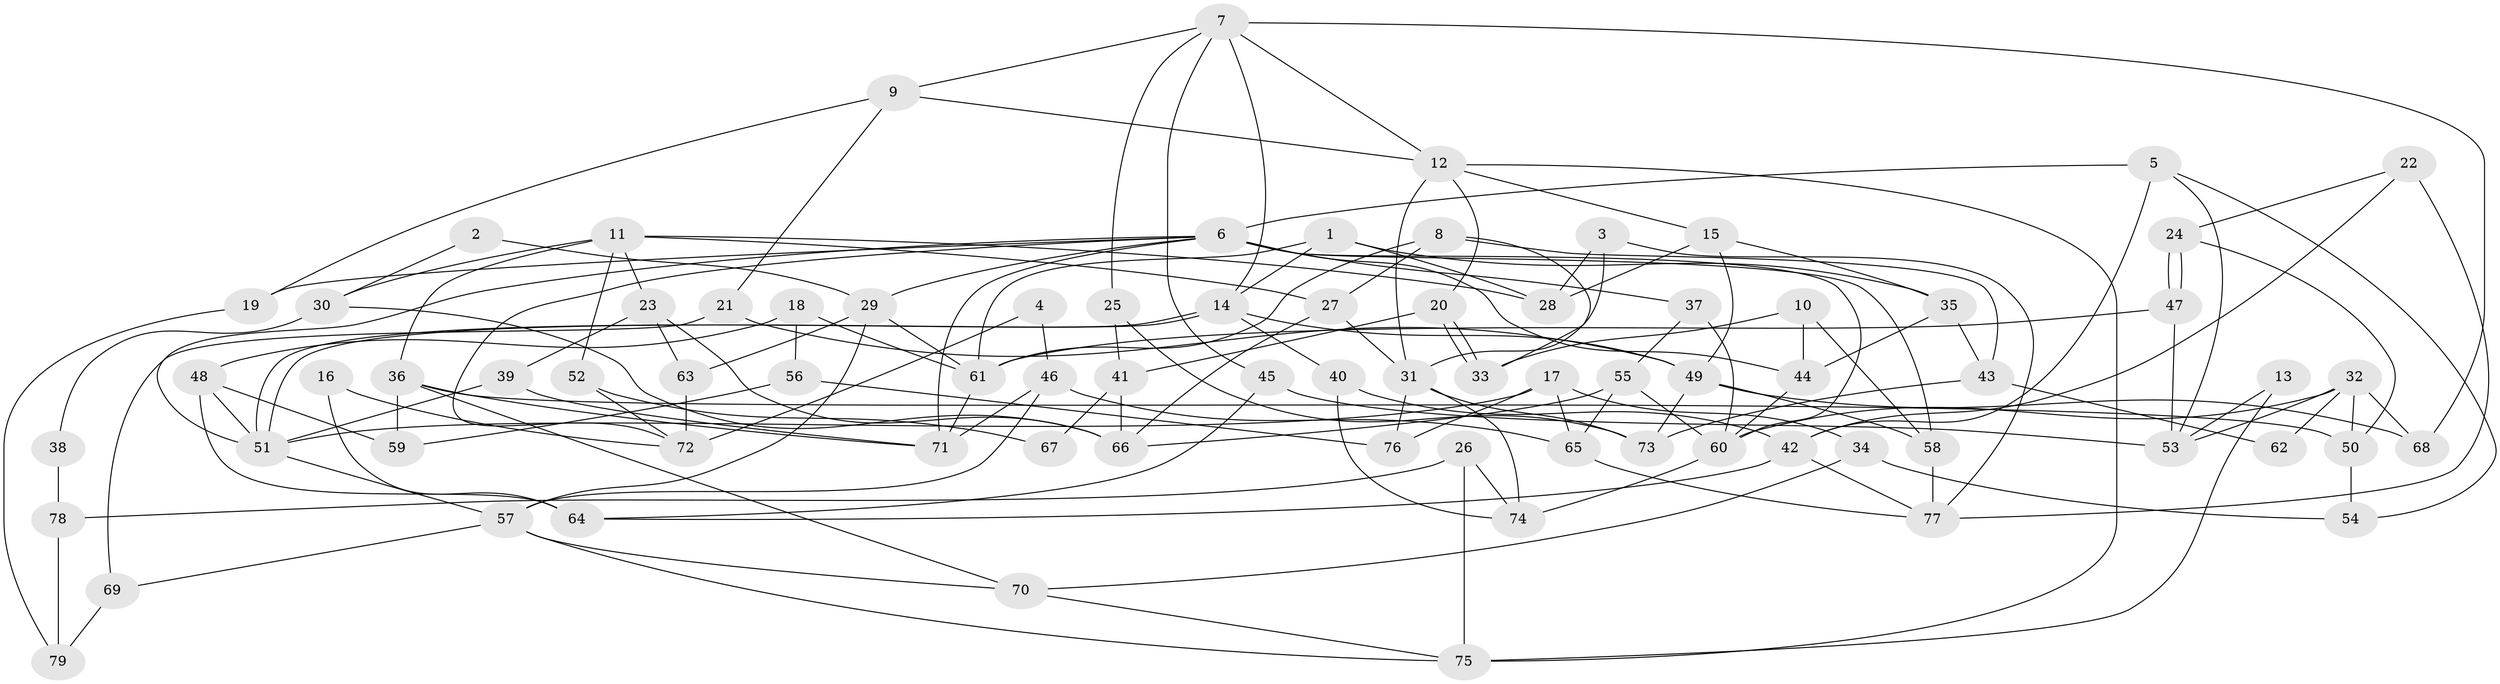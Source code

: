 // Generated by graph-tools (version 1.1) at 2025/11/02/27/25 16:11:19]
// undirected, 79 vertices, 158 edges
graph export_dot {
graph [start="1"]
  node [color=gray90,style=filled];
  1;
  2;
  3;
  4;
  5;
  6;
  7;
  8;
  9;
  10;
  11;
  12;
  13;
  14;
  15;
  16;
  17;
  18;
  19;
  20;
  21;
  22;
  23;
  24;
  25;
  26;
  27;
  28;
  29;
  30;
  31;
  32;
  33;
  34;
  35;
  36;
  37;
  38;
  39;
  40;
  41;
  42;
  43;
  44;
  45;
  46;
  47;
  48;
  49;
  50;
  51;
  52;
  53;
  54;
  55;
  56;
  57;
  58;
  59;
  60;
  61;
  62;
  63;
  64;
  65;
  66;
  67;
  68;
  69;
  70;
  71;
  72;
  73;
  74;
  75;
  76;
  77;
  78;
  79;
  1 -- 14;
  1 -- 28;
  1 -- 35;
  1 -- 61;
  2 -- 29;
  2 -- 30;
  3 -- 28;
  3 -- 31;
  3 -- 77;
  4 -- 46;
  4 -- 72;
  5 -- 42;
  5 -- 6;
  5 -- 53;
  5 -- 54;
  6 -- 51;
  6 -- 60;
  6 -- 19;
  6 -- 29;
  6 -- 37;
  6 -- 44;
  6 -- 58;
  6 -- 71;
  6 -- 72;
  7 -- 68;
  7 -- 14;
  7 -- 9;
  7 -- 12;
  7 -- 25;
  7 -- 45;
  8 -- 61;
  8 -- 33;
  8 -- 27;
  8 -- 43;
  9 -- 12;
  9 -- 19;
  9 -- 21;
  10 -- 58;
  10 -- 44;
  10 -- 33;
  11 -- 36;
  11 -- 23;
  11 -- 27;
  11 -- 28;
  11 -- 30;
  11 -- 52;
  12 -- 20;
  12 -- 15;
  12 -- 31;
  12 -- 75;
  13 -- 75;
  13 -- 53;
  14 -- 49;
  14 -- 51;
  14 -- 51;
  14 -- 40;
  15 -- 49;
  15 -- 28;
  15 -- 35;
  16 -- 64;
  16 -- 72;
  17 -- 51;
  17 -- 34;
  17 -- 65;
  17 -- 76;
  18 -- 48;
  18 -- 61;
  18 -- 56;
  19 -- 79;
  20 -- 33;
  20 -- 33;
  20 -- 41;
  21 -- 49;
  21 -- 69;
  22 -- 42;
  22 -- 77;
  22 -- 24;
  23 -- 66;
  23 -- 39;
  23 -- 63;
  24 -- 47;
  24 -- 47;
  24 -- 50;
  25 -- 73;
  25 -- 41;
  26 -- 74;
  26 -- 75;
  26 -- 78;
  27 -- 31;
  27 -- 66;
  29 -- 61;
  29 -- 57;
  29 -- 63;
  30 -- 66;
  30 -- 38;
  31 -- 73;
  31 -- 74;
  31 -- 76;
  32 -- 60;
  32 -- 53;
  32 -- 50;
  32 -- 62;
  32 -- 68;
  34 -- 70;
  34 -- 54;
  35 -- 43;
  35 -- 44;
  36 -- 50;
  36 -- 59;
  36 -- 70;
  36 -- 71;
  37 -- 55;
  37 -- 60;
  38 -- 78;
  39 -- 71;
  39 -- 51;
  40 -- 74;
  40 -- 42;
  41 -- 66;
  41 -- 67;
  42 -- 77;
  42 -- 64;
  43 -- 62;
  43 -- 73;
  44 -- 60;
  45 -- 53;
  45 -- 64;
  46 -- 71;
  46 -- 57;
  46 -- 65;
  47 -- 61;
  47 -- 53;
  48 -- 51;
  48 -- 64;
  48 -- 59;
  49 -- 58;
  49 -- 73;
  49 -- 68;
  50 -- 54;
  51 -- 57;
  52 -- 72;
  52 -- 67;
  55 -- 65;
  55 -- 60;
  55 -- 66;
  56 -- 76;
  56 -- 59;
  57 -- 75;
  57 -- 69;
  57 -- 70;
  58 -- 77;
  60 -- 74;
  61 -- 71;
  63 -- 72;
  65 -- 77;
  69 -- 79;
  70 -- 75;
  78 -- 79;
}
